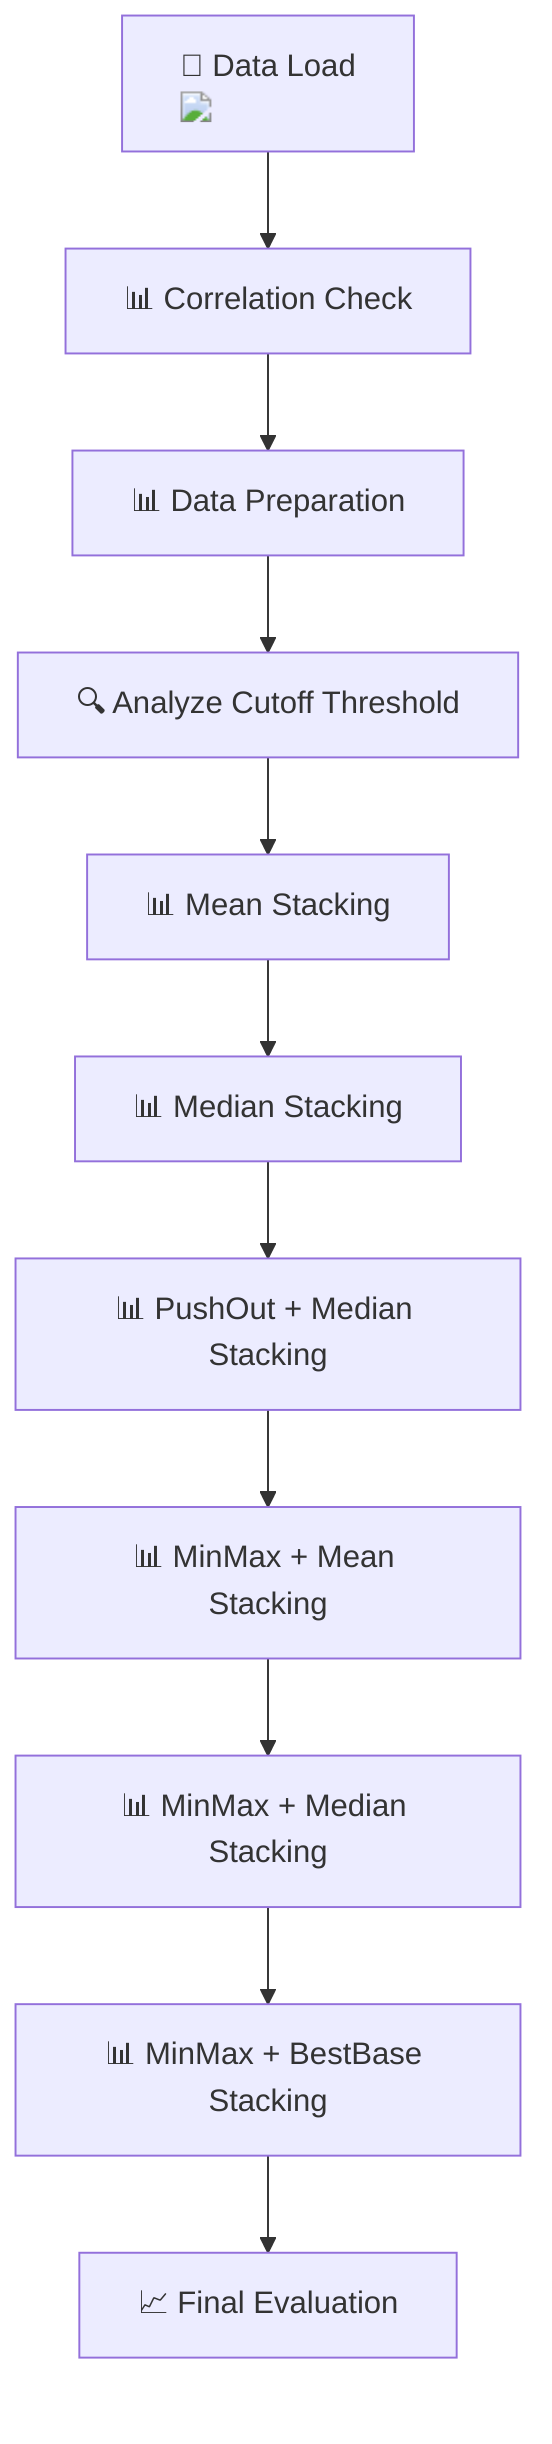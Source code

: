 flowchart TD
    A["📁 Data Load <img src='file.svg'/>"] --> B["📊 Correlation Check"]
    B --> C["📊 Data Preparation"]
    C --> D["🔍 Analyze Cutoff Threshold"]
    D --> E["📊 Mean Stacking"]
    E --> F["📊 Median Stacking"]
    F --> G["📊 PushOut + Median Stacking"]
    G --> H["📊 MinMax + Mean Stacking"]
    H --> I["📊 MinMax + Median Stacking"]
    I --> J["📊 MinMax + BestBase Stacking"]
    J --> K["📈 Final Evaluation"]